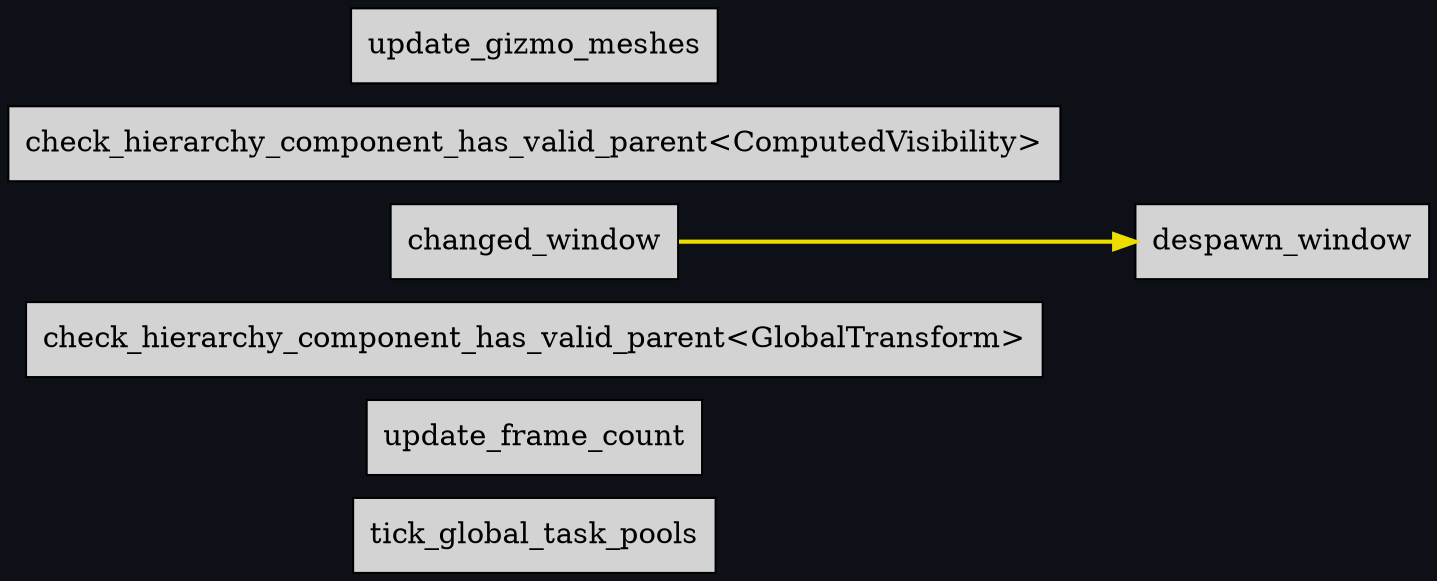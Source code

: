 digraph "" {
	"compound"="true";
	"splines"="spline";
	"rankdir"="LR";
	"bgcolor"="#0d1117";
	"fontname"="Helvetica";
	"nodesep"="0.15";
	edge ["penwidth"="2"];
	node ["shape"="box", "style"="filled"];
	"node_System(0)" ["label"="tick_global_task_pools", "tooltip"="bevy_core::tick_global_task_pools"]
	"node_System(1)" ["label"="update_frame_count", "tooltip"="bevy_core::update_frame_count"]
	"node_System(2)" ["label"="check_hierarchy_component_has_valid_parent<GlobalTransform>", "tooltip"="bevy_hierarchy::valid_parent_check_plugin::check_hierarchy_component_has_valid_parent<bevy_transform::components::global_transform::GlobalTransform>"]
	"node_System(3)" ["label"="changed_window", "tooltip"="bevy_winit::system::changed_window"]
	"node_System(4)" ["label"="despawn_window", "tooltip"="bevy_winit::system::despawn_window"]
	"node_System(5)" ["label"="check_hierarchy_component_has_valid_parent<ComputedVisibility>", "tooltip"="bevy_hierarchy::valid_parent_check_plugin::check_hierarchy_component_has_valid_parent<bevy_render::view::visibility::ComputedVisibility>"]
	"node_System(6)" ["label"="update_gizmo_meshes", "tooltip"="bevy_gizmos::update_gizmo_meshes"]
	"node_System(3)" -> "node_System(4)" ["lhead"="", "ltail"="", "tooltip"="SystemTypeSet(changed_window\") → despawn_window", "color"="#eede00"]
}
